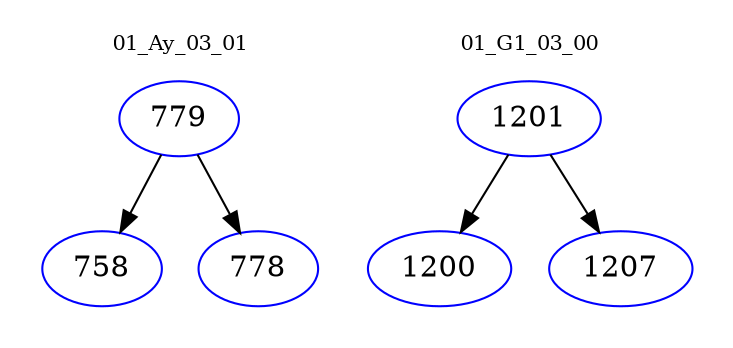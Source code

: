 digraph{
subgraph cluster_0 {
color = white
label = "01_Ay_03_01";
fontsize=10;
T0_779 [label="779", color="blue"]
T0_779 -> T0_758 [color="black"]
T0_758 [label="758", color="blue"]
T0_779 -> T0_778 [color="black"]
T0_778 [label="778", color="blue"]
}
subgraph cluster_1 {
color = white
label = "01_G1_03_00";
fontsize=10;
T1_1201 [label="1201", color="blue"]
T1_1201 -> T1_1200 [color="black"]
T1_1200 [label="1200", color="blue"]
T1_1201 -> T1_1207 [color="black"]
T1_1207 [label="1207", color="blue"]
}
}
